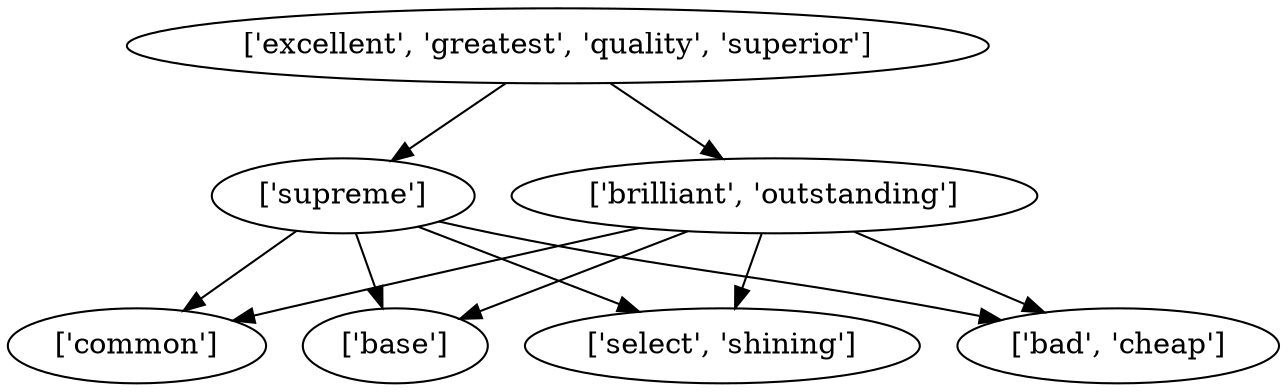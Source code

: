 strict digraph  {
	"['supreme']" -> "['select', 'shining']";
	"['supreme']" -> "['bad', 'cheap']";
	"['supreme']" -> "['common']";
	"['supreme']" -> "['base']";
	"['excellent', 'greatest', 'quality', 'superior']" -> "['supreme']";
	"['excellent', 'greatest', 'quality', 'superior']" -> "['brilliant', 'outstanding']";
	"['brilliant', 'outstanding']" -> "['select', 'shining']";
	"['brilliant', 'outstanding']" -> "['bad', 'cheap']";
	"['brilliant', 'outstanding']" -> "['common']";
	"['brilliant', 'outstanding']" -> "['base']";
}
